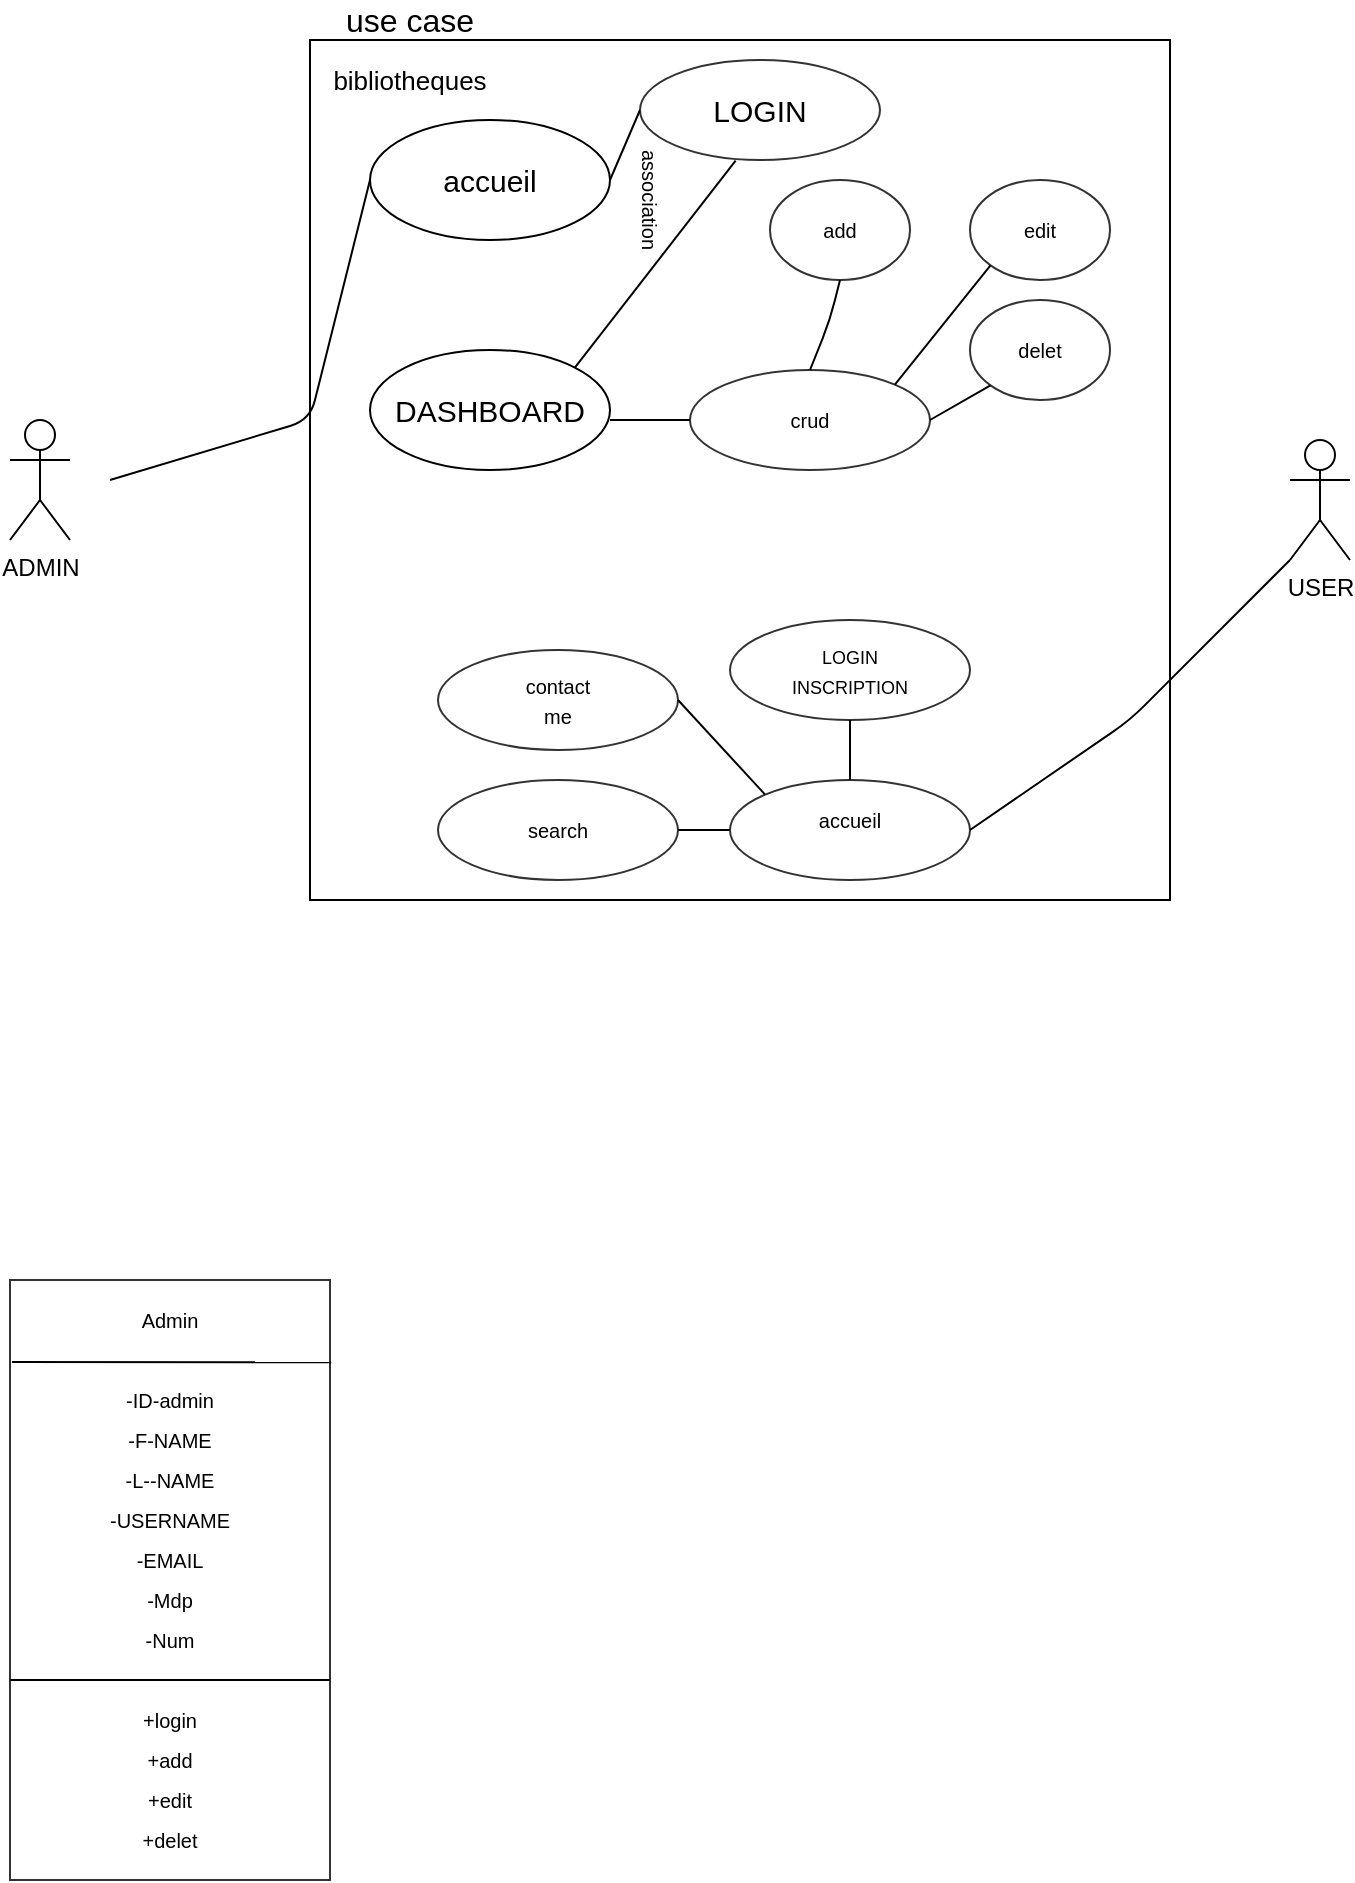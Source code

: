 <mxfile>
    <diagram id="hqHyfbYASweYQeoLGP-f" name="Page-1">
        <mxGraphModel dx="775" dy="469" grid="1" gridSize="10" guides="1" tooltips="1" connect="1" arrows="1" fold="1" page="1" pageScale="1" pageWidth="827" pageHeight="1169" math="0" shadow="0">
            <root>
                <mxCell id="0"/>
                <mxCell id="1" parent="0"/>
                <mxCell id="2" value="ADMIN" style="shape=umlActor;verticalLabelPosition=bottom;verticalAlign=top;html=1;outlineConnect=0;" parent="1" vertex="1">
                    <mxGeometry x="80" y="290" width="30" height="60" as="geometry"/>
                </mxCell>
                <mxCell id="3" value="USER" style="shape=umlActor;verticalLabelPosition=bottom;verticalAlign=top;html=1;outlineConnect=0;" parent="1" vertex="1">
                    <mxGeometry x="720" y="300" width="30" height="60" as="geometry"/>
                </mxCell>
                <mxCell id="4" value="" style="whiteSpace=wrap;html=1;aspect=fixed;" parent="1" vertex="1">
                    <mxGeometry x="230" y="100" width="430" height="430" as="geometry"/>
                </mxCell>
                <mxCell id="5" value="" style="ellipse;whiteSpace=wrap;html=1;" parent="1" vertex="1">
                    <mxGeometry x="260" y="140" width="120" height="60" as="geometry"/>
                </mxCell>
                <mxCell id="6" value="" style="ellipse;whiteSpace=wrap;html=1;" parent="1" vertex="1">
                    <mxGeometry x="260" y="255" width="120" height="60" as="geometry"/>
                </mxCell>
                <mxCell id="7" value="" style="ellipse;whiteSpace=wrap;html=1;opacity=80;" parent="1" vertex="1">
                    <mxGeometry x="440" y="470" width="120" height="50" as="geometry"/>
                </mxCell>
                <mxCell id="8" value="" style="endArrow=none;html=1;entryX=0;entryY=1;entryDx=0;entryDy=0;entryPerimeter=0;exitX=1;exitY=0.5;exitDx=0;exitDy=0;" parent="1" source="7" target="3" edge="1">
                    <mxGeometry width="50" height="50" relative="1" as="geometry">
                        <mxPoint x="320" y="380" as="sourcePoint"/>
                        <mxPoint x="370" y="330" as="targetPoint"/>
                        <Array as="points">
                            <mxPoint x="640" y="440"/>
                        </Array>
                    </mxGeometry>
                </mxCell>
                <mxCell id="9" value="" style="endArrow=none;html=1;entryX=0;entryY=0.5;entryDx=0;entryDy=0;" parent="1" target="5" edge="1">
                    <mxGeometry width="50" height="50" relative="1" as="geometry">
                        <mxPoint x="130" y="320" as="sourcePoint"/>
                        <mxPoint x="370" y="330" as="targetPoint"/>
                        <Array as="points">
                            <mxPoint x="230" y="290"/>
                        </Array>
                    </mxGeometry>
                </mxCell>
                <mxCell id="10" value="" style="endArrow=none;html=1;entryX=0;entryY=0.5;entryDx=0;entryDy=0;exitX=1;exitY=0.5;exitDx=0;exitDy=0;" parent="1" target="44" edge="1" source="5">
                    <mxGeometry width="50" height="50" relative="1" as="geometry">
                        <mxPoint x="320" y="250" as="sourcePoint"/>
                        <mxPoint x="370" y="330" as="targetPoint"/>
                    </mxGeometry>
                </mxCell>
                <mxCell id="11" value="&lt;font style=&quot;font-size: 15px&quot;&gt;accueil&lt;/font&gt;" style="text;html=1;strokeColor=none;fillColor=none;align=center;verticalAlign=middle;whiteSpace=wrap;rounded=0;" parent="1" vertex="1">
                    <mxGeometry x="300" y="160" width="40" height="20" as="geometry"/>
                </mxCell>
                <mxCell id="12" value="&lt;font style=&quot;font-size: 15px&quot;&gt;DASHBOARD&lt;/font&gt;" style="text;html=1;strokeColor=none;fillColor=none;align=center;verticalAlign=middle;whiteSpace=wrap;rounded=0;" vertex="1" parent="1">
                    <mxGeometry x="300" y="275" width="40" height="20" as="geometry"/>
                </mxCell>
                <mxCell id="13" value="&lt;font style=&quot;font-size: 10px&quot;&gt;accueil&lt;/font&gt;" style="text;html=1;strokeColor=none;fillColor=none;align=center;verticalAlign=middle;whiteSpace=wrap;rounded=0;" vertex="1" parent="1">
                    <mxGeometry x="480" y="480" width="40" height="20" as="geometry"/>
                </mxCell>
                <mxCell id="14" value="" style="ellipse;whiteSpace=wrap;html=1;opacity=80;" vertex="1" parent="1">
                    <mxGeometry x="440" y="390" width="120" height="50" as="geometry"/>
                </mxCell>
                <mxCell id="15" value="" style="endArrow=none;html=1;entryX=0.5;entryY=1;entryDx=0;entryDy=0;" edge="1" parent="1" target="14">
                    <mxGeometry width="50" height="50" relative="1" as="geometry">
                        <mxPoint x="500" y="470" as="sourcePoint"/>
                        <mxPoint x="550" y="420" as="targetPoint"/>
                    </mxGeometry>
                </mxCell>
                <mxCell id="16" value="&lt;font style=&quot;font-size: 9px&quot;&gt;LOGIN INSCRIPTION&lt;/font&gt;" style="text;html=1;strokeColor=none;fillColor=none;align=center;verticalAlign=middle;whiteSpace=wrap;rounded=0;" vertex="1" parent="1">
                    <mxGeometry x="480" y="405" width="40" height="20" as="geometry"/>
                </mxCell>
                <mxCell id="17" value="" style="ellipse;whiteSpace=wrap;html=1;opacity=80;" vertex="1" parent="1">
                    <mxGeometry x="420" y="265" width="120" height="50" as="geometry"/>
                </mxCell>
                <mxCell id="18" value="" style="endArrow=none;html=1;entryX=0;entryY=0.5;entryDx=0;entryDy=0;" edge="1" parent="1" target="17">
                    <mxGeometry width="50" height="50" relative="1" as="geometry">
                        <mxPoint x="380" y="290" as="sourcePoint"/>
                        <mxPoint x="430" y="240" as="targetPoint"/>
                    </mxGeometry>
                </mxCell>
                <mxCell id="20" value="&lt;font style=&quot;font-size: 10px&quot;&gt;association&lt;/font&gt;" style="text;html=1;strokeColor=none;fillColor=none;align=center;verticalAlign=middle;whiteSpace=wrap;rounded=0;rotation=90;" vertex="1" parent="1">
                    <mxGeometry x="380" y="170" width="40" height="20" as="geometry"/>
                </mxCell>
                <mxCell id="21" value="" style="ellipse;whiteSpace=wrap;html=1;opacity=80;" vertex="1" parent="1">
                    <mxGeometry x="294" y="470" width="120" height="50" as="geometry"/>
                </mxCell>
                <mxCell id="22" value="" style="endArrow=none;html=1;entryX=0;entryY=0.5;entryDx=0;entryDy=0;exitX=1;exitY=0.5;exitDx=0;exitDy=0;" edge="1" parent="1" source="21" target="7">
                    <mxGeometry width="50" height="50" relative="1" as="geometry">
                        <mxPoint x="400" y="330" as="sourcePoint"/>
                        <mxPoint x="450" y="280" as="targetPoint"/>
                    </mxGeometry>
                </mxCell>
                <mxCell id="23" value="&lt;span style=&quot;font-size: 10px&quot;&gt;search&lt;/span&gt;" style="text;html=1;strokeColor=none;fillColor=none;align=center;verticalAlign=middle;whiteSpace=wrap;rounded=0;" vertex="1" parent="1">
                    <mxGeometry x="334" y="485" width="40" height="20" as="geometry"/>
                </mxCell>
                <mxCell id="24" value="&lt;span style=&quot;font-size: 10px&quot;&gt;crud&lt;/span&gt;" style="text;html=1;strokeColor=none;fillColor=none;align=center;verticalAlign=middle;whiteSpace=wrap;rounded=0;" vertex="1" parent="1">
                    <mxGeometry x="460" y="280" width="40" height="20" as="geometry"/>
                </mxCell>
                <mxCell id="25" value="" style="ellipse;whiteSpace=wrap;html=1;opacity=80;" vertex="1" parent="1">
                    <mxGeometry x="460" y="170" width="70" height="50" as="geometry"/>
                </mxCell>
                <mxCell id="26" value="" style="ellipse;whiteSpace=wrap;html=1;opacity=80;" vertex="1" parent="1">
                    <mxGeometry x="560" y="170" width="70" height="50" as="geometry"/>
                </mxCell>
                <mxCell id="27" value="" style="ellipse;whiteSpace=wrap;html=1;opacity=80;" vertex="1" parent="1">
                    <mxGeometry x="560" y="230" width="70" height="50" as="geometry"/>
                </mxCell>
                <mxCell id="29" value="&lt;span style=&quot;font-size: 10px&quot;&gt;add&lt;/span&gt;" style="text;html=1;strokeColor=none;fillColor=none;align=center;verticalAlign=middle;whiteSpace=wrap;rounded=0;" vertex="1" parent="1">
                    <mxGeometry x="475" y="185" width="40" height="20" as="geometry"/>
                </mxCell>
                <mxCell id="30" value="&lt;span style=&quot;font-size: 10px&quot;&gt;edit&lt;/span&gt;" style="text;html=1;strokeColor=none;fillColor=none;align=center;verticalAlign=middle;whiteSpace=wrap;rounded=0;" vertex="1" parent="1">
                    <mxGeometry x="575" y="185" width="40" height="20" as="geometry"/>
                </mxCell>
                <mxCell id="31" value="&lt;span style=&quot;font-size: 10px&quot;&gt;delet&lt;/span&gt;" style="text;html=1;strokeColor=none;fillColor=none;align=center;verticalAlign=middle;whiteSpace=wrap;rounded=0;" vertex="1" parent="1">
                    <mxGeometry x="575" y="245" width="40" height="20" as="geometry"/>
                </mxCell>
                <mxCell id="33" value="" style="endArrow=none;html=1;entryX=0;entryY=1;entryDx=0;entryDy=0;exitX=1;exitY=0.5;exitDx=0;exitDy=0;" edge="1" parent="1" source="17" target="27">
                    <mxGeometry width="50" height="50" relative="1" as="geometry">
                        <mxPoint x="540" y="300" as="sourcePoint"/>
                        <mxPoint x="580" y="300" as="targetPoint"/>
                    </mxGeometry>
                </mxCell>
                <mxCell id="34" value="" style="endArrow=none;html=1;entryX=0;entryY=1;entryDx=0;entryDy=0;exitX=1;exitY=0;exitDx=0;exitDy=0;" edge="1" parent="1" source="17" target="26">
                    <mxGeometry width="50" height="50" relative="1" as="geometry">
                        <mxPoint x="510" y="240" as="sourcePoint"/>
                        <mxPoint x="550" y="240" as="targetPoint"/>
                    </mxGeometry>
                </mxCell>
                <mxCell id="35" value="" style="endArrow=none;html=1;entryX=0.5;entryY=0;entryDx=0;entryDy=0;exitX=0.5;exitY=1;exitDx=0;exitDy=0;" edge="1" parent="1" source="25" target="17">
                    <mxGeometry width="50" height="50" relative="1" as="geometry">
                        <mxPoint x="410" y="320" as="sourcePoint"/>
                        <mxPoint x="450" y="320" as="targetPoint"/>
                        <Array as="points">
                            <mxPoint x="490" y="240"/>
                        </Array>
                    </mxGeometry>
                </mxCell>
                <mxCell id="36" value="" style="ellipse;whiteSpace=wrap;html=1;opacity=80;" vertex="1" parent="1">
                    <mxGeometry x="294" y="405" width="120" height="50" as="geometry"/>
                </mxCell>
                <mxCell id="37" value="&lt;span style=&quot;font-size: 10px&quot;&gt;contact me&lt;/span&gt;" style="text;html=1;strokeColor=none;fillColor=none;align=center;verticalAlign=middle;whiteSpace=wrap;rounded=0;" vertex="1" parent="1">
                    <mxGeometry x="334" y="420" width="40" height="20" as="geometry"/>
                </mxCell>
                <mxCell id="38" value="" style="endArrow=none;html=1;entryX=0;entryY=0;entryDx=0;entryDy=0;" edge="1" parent="1" target="7">
                    <mxGeometry width="50" height="50" relative="1" as="geometry">
                        <mxPoint x="414" y="430" as="sourcePoint"/>
                        <mxPoint x="464" y="380" as="targetPoint"/>
                    </mxGeometry>
                </mxCell>
                <mxCell id="42" value="&lt;font style=&quot;font-size: 13px&quot;&gt;bibliotheques&lt;/font&gt;" style="text;html=1;strokeColor=none;fillColor=none;align=center;verticalAlign=middle;whiteSpace=wrap;rounded=0;" vertex="1" parent="1">
                    <mxGeometry x="260" y="110" width="40" height="20" as="geometry"/>
                </mxCell>
                <mxCell id="44" value="" style="ellipse;whiteSpace=wrap;html=1;opacity=80;" vertex="1" parent="1">
                    <mxGeometry x="395" y="110" width="120" height="50" as="geometry"/>
                </mxCell>
                <mxCell id="45" value="&lt;font style=&quot;font-size: 15px&quot;&gt;LOGIN&lt;/font&gt;" style="text;html=1;strokeColor=none;fillColor=none;align=center;verticalAlign=middle;whiteSpace=wrap;rounded=0;" vertex="1" parent="1">
                    <mxGeometry x="435" y="125" width="40" height="20" as="geometry"/>
                </mxCell>
                <mxCell id="46" value="" style="endArrow=none;html=1;entryX=0;entryY=1;entryDx=0;entryDy=0;exitX=1;exitY=0;exitDx=0;exitDy=0;" edge="1" parent="1" source="6">
                    <mxGeometry width="50" height="50" relative="1" as="geometry">
                        <mxPoint x="394.996" y="220.002" as="sourcePoint"/>
                        <mxPoint x="442.821" y="160.358" as="targetPoint"/>
                    </mxGeometry>
                </mxCell>
                <mxCell id="47" value="&lt;font style=&quot;font-size: 16px&quot;&gt;use case&lt;/font&gt;" style="text;html=1;strokeColor=none;fillColor=none;align=center;verticalAlign=middle;whiteSpace=wrap;rounded=0;" vertex="1" parent="1">
                    <mxGeometry x="237" y="80" width="86" height="20" as="geometry"/>
                </mxCell>
                <mxCell id="50" value="" style="rounded=0;whiteSpace=wrap;html=1;opacity=80;" vertex="1" parent="1">
                    <mxGeometry x="80" y="720" width="160" height="300" as="geometry"/>
                </mxCell>
                <mxCell id="51" value="" style="endArrow=none;html=1;entryX=1.004;entryY=0.137;entryDx=0;entryDy=0;entryPerimeter=0;" edge="1" parent="1" target="50">
                    <mxGeometry width="50" height="50" relative="1" as="geometry">
                        <mxPoint x="81" y="761" as="sourcePoint"/>
                        <mxPoint x="173.574" y="827.322" as="targetPoint"/>
                    </mxGeometry>
                </mxCell>
                <mxCell id="52" value="" style="endArrow=none;html=1;entryX=1;entryY=0.25;entryDx=0;entryDy=0;exitX=0;exitY=0.25;exitDx=0;exitDy=0;" edge="1" parent="1">
                    <mxGeometry width="50" height="50" relative="1" as="geometry">
                        <mxPoint x="80" y="920" as="sourcePoint"/>
                        <mxPoint x="240" y="920" as="targetPoint"/>
                    </mxGeometry>
                </mxCell>
                <mxCell id="53" value="&lt;span style=&quot;font-size: 10px&quot;&gt;Admin&lt;/span&gt;" style="text;html=1;strokeColor=none;fillColor=none;align=center;verticalAlign=middle;whiteSpace=wrap;rounded=0;" vertex="1" parent="1">
                    <mxGeometry x="140" y="730" width="40" height="20" as="geometry"/>
                </mxCell>
                <mxCell id="54" value="&lt;span style=&quot;font-size: 10px&quot;&gt;-ID-admin&lt;/span&gt;" style="text;html=1;strokeColor=none;fillColor=none;align=center;verticalAlign=middle;whiteSpace=wrap;rounded=0;" vertex="1" parent="1">
                    <mxGeometry x="125" y="770" width="70" height="20" as="geometry"/>
                </mxCell>
                <mxCell id="55" value="&lt;span style=&quot;font-size: 10px&quot;&gt;-F-NAME&lt;/span&gt;" style="text;html=1;strokeColor=none;fillColor=none;align=center;verticalAlign=middle;whiteSpace=wrap;rounded=0;" vertex="1" parent="1">
                    <mxGeometry x="125" y="790" width="70" height="20" as="geometry"/>
                </mxCell>
                <mxCell id="56" value="&lt;span style=&quot;font-size: 10px&quot;&gt;-L--NAME&lt;/span&gt;" style="text;html=1;strokeColor=none;fillColor=none;align=center;verticalAlign=middle;whiteSpace=wrap;rounded=0;" vertex="1" parent="1">
                    <mxGeometry x="125" y="810" width="70" height="20" as="geometry"/>
                </mxCell>
                <mxCell id="57" value="&lt;span style=&quot;font-size: 10px&quot;&gt;-USERNAME&lt;/span&gt;" style="text;html=1;strokeColor=none;fillColor=none;align=center;verticalAlign=middle;whiteSpace=wrap;rounded=0;" vertex="1" parent="1">
                    <mxGeometry x="125" y="830" width="70" height="20" as="geometry"/>
                </mxCell>
                <mxCell id="58" value="&lt;span style=&quot;font-size: 10px&quot;&gt;-EMAIL&lt;/span&gt;" style="text;html=1;strokeColor=none;fillColor=none;align=center;verticalAlign=middle;whiteSpace=wrap;rounded=0;" vertex="1" parent="1">
                    <mxGeometry x="125" y="850" width="70" height="20" as="geometry"/>
                </mxCell>
                <mxCell id="59" value="&lt;span style=&quot;font-size: 10px&quot;&gt;-Mdp&lt;/span&gt;" style="text;html=1;strokeColor=none;fillColor=none;align=center;verticalAlign=middle;whiteSpace=wrap;rounded=0;" vertex="1" parent="1">
                    <mxGeometry x="125" y="870" width="70" height="20" as="geometry"/>
                </mxCell>
                <mxCell id="60" value="&lt;span style=&quot;font-size: 10px&quot;&gt;-Num&lt;/span&gt;" style="text;html=1;strokeColor=none;fillColor=none;align=center;verticalAlign=middle;whiteSpace=wrap;rounded=0;" vertex="1" parent="1">
                    <mxGeometry x="125" y="890" width="70" height="20" as="geometry"/>
                </mxCell>
                <mxCell id="61" value="&lt;span style=&quot;font-size: 10px&quot;&gt;+login&lt;/span&gt;" style="text;html=1;strokeColor=none;fillColor=none;align=center;verticalAlign=middle;whiteSpace=wrap;rounded=0;" vertex="1" parent="1">
                    <mxGeometry x="125" y="930" width="70" height="20" as="geometry"/>
                </mxCell>
                <mxCell id="62" value="&lt;span style=&quot;font-size: 10px&quot;&gt;+add&lt;/span&gt;" style="text;html=1;strokeColor=none;fillColor=none;align=center;verticalAlign=middle;whiteSpace=wrap;rounded=0;" vertex="1" parent="1">
                    <mxGeometry x="125" y="950" width="70" height="20" as="geometry"/>
                </mxCell>
                <mxCell id="63" value="&lt;span style=&quot;font-size: 10px&quot;&gt;+edit&lt;/span&gt;" style="text;html=1;strokeColor=none;fillColor=none;align=center;verticalAlign=middle;whiteSpace=wrap;rounded=0;" vertex="1" parent="1">
                    <mxGeometry x="125" y="970" width="70" height="20" as="geometry"/>
                </mxCell>
                <mxCell id="64" value="&lt;span style=&quot;font-size: 10px&quot;&gt;+delet&lt;/span&gt;" style="text;html=1;strokeColor=none;fillColor=none;align=center;verticalAlign=middle;whiteSpace=wrap;rounded=0;" vertex="1" parent="1">
                    <mxGeometry x="125" y="990" width="70" height="20" as="geometry"/>
                </mxCell>
            </root>
        </mxGraphModel>
    </diagram>
</mxfile>